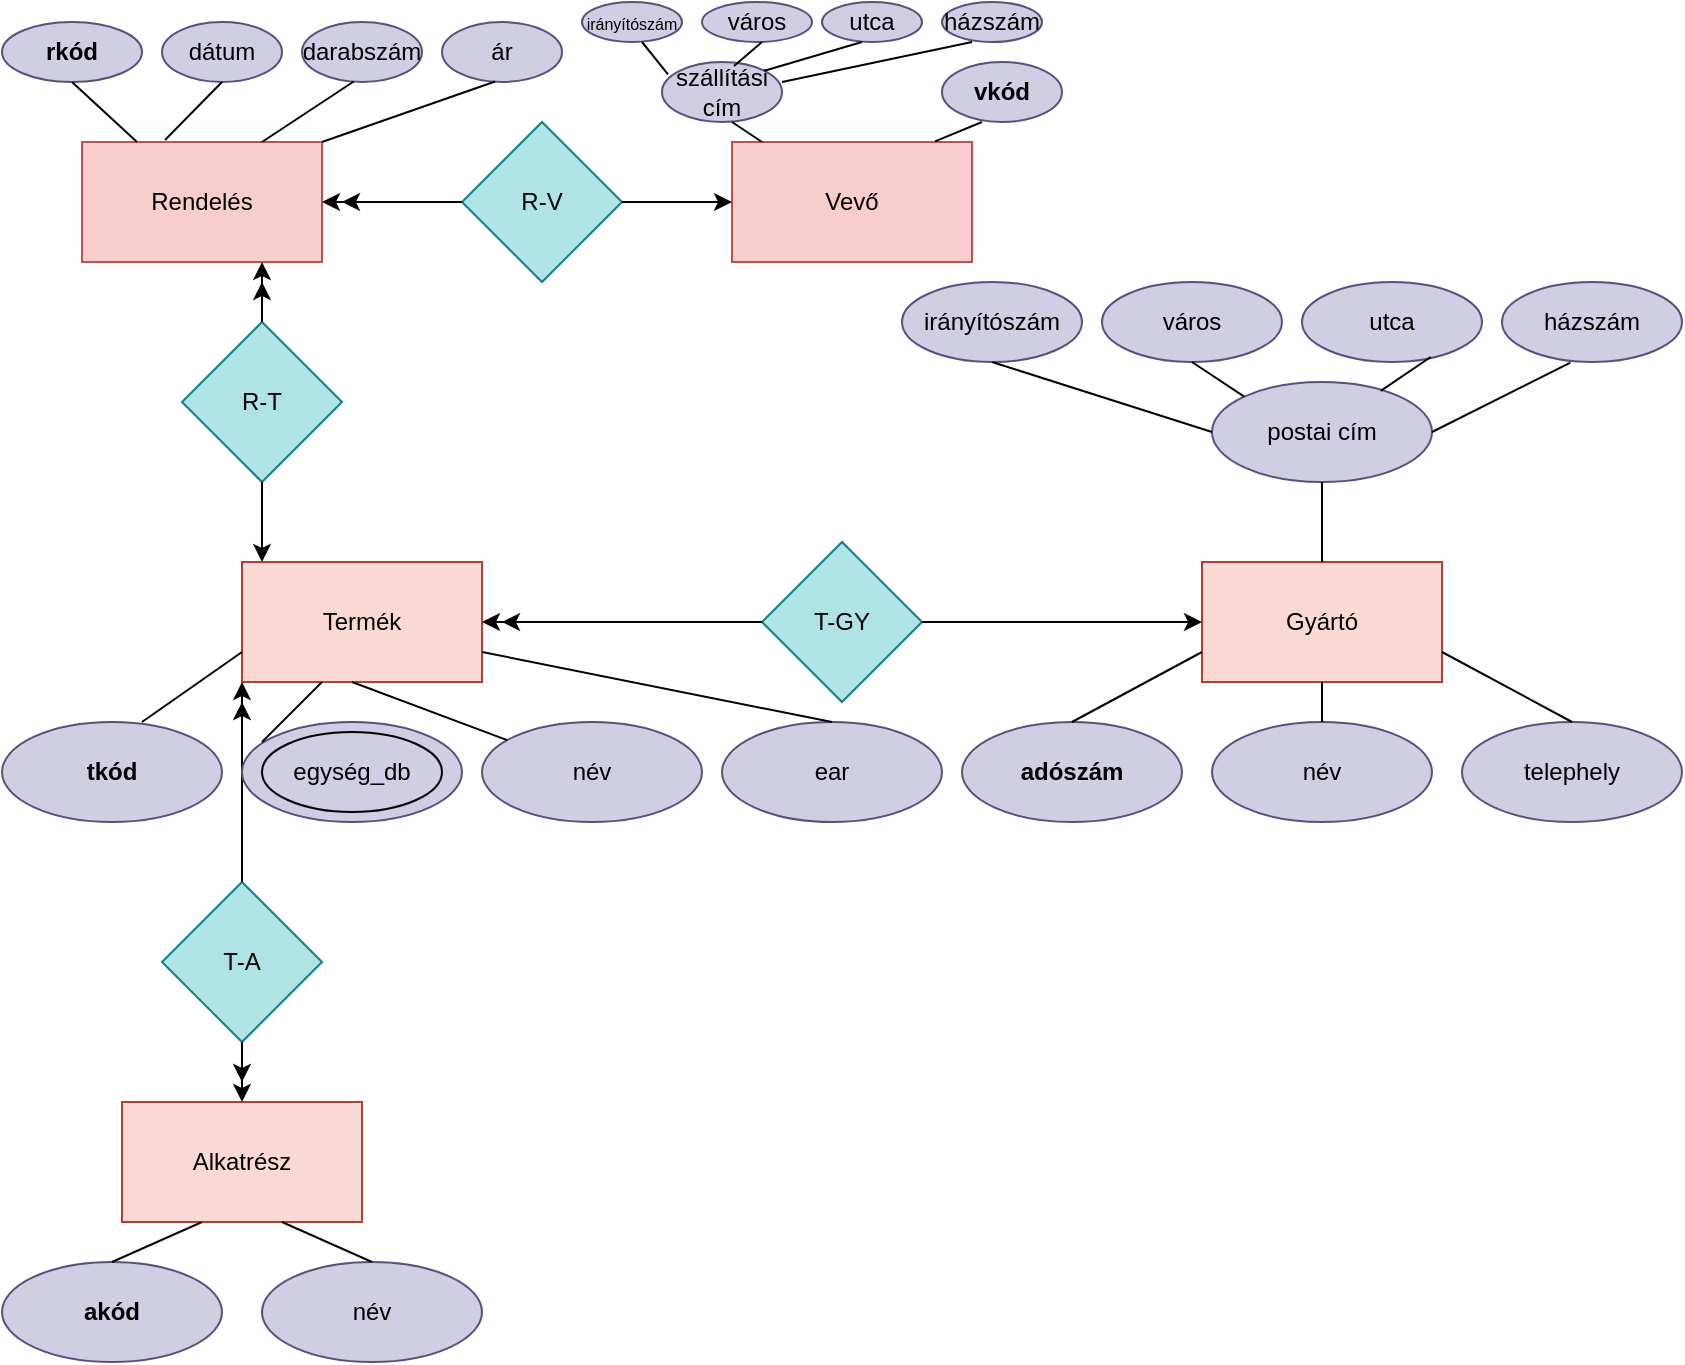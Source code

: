 <mxfile version="24.7.17">
  <diagram name="Page-1" id="mnooa0jrYi80_91jrEG3">
    <mxGraphModel dx="1088" dy="590" grid="1" gridSize="10" guides="1" tooltips="1" connect="1" arrows="1" fold="1" page="1" pageScale="1" pageWidth="850" pageHeight="1100" math="0" shadow="0">
      <root>
        <mxCell id="0" />
        <mxCell id="1" parent="0" />
        <mxCell id="AgogPdoNUcBU9XjqJ84P-1" value="Termék" style="rounded=0;whiteSpace=wrap;html=1;fillColor=#fad9d5;strokeColor=#ae4132;" parent="1" vertex="1">
          <mxGeometry x="120" y="300" width="120" height="60" as="geometry" />
        </mxCell>
        <mxCell id="AgogPdoNUcBU9XjqJ84P-2" value="Gyártó" style="rounded=0;whiteSpace=wrap;html=1;fillColor=#fad9d5;strokeColor=#ae4132;" parent="1" vertex="1">
          <mxGeometry x="600" y="300" width="120" height="60" as="geometry" />
        </mxCell>
        <mxCell id="AgogPdoNUcBU9XjqJ84P-3" value="T-GY" style="rhombus;whiteSpace=wrap;html=1;fillColor=#b0e3e6;strokeColor=#0e8088;" parent="1" vertex="1">
          <mxGeometry x="380" y="290" width="80" height="80" as="geometry" />
        </mxCell>
        <mxCell id="AgogPdoNUcBU9XjqJ84P-4" value="" style="endArrow=classic;html=1;rounded=0;exitX=1;exitY=0.5;exitDx=0;exitDy=0;entryX=0;entryY=0.5;entryDx=0;entryDy=0;" parent="1" source="AgogPdoNUcBU9XjqJ84P-3" target="AgogPdoNUcBU9XjqJ84P-2" edge="1">
          <mxGeometry width="50" height="50" relative="1" as="geometry">
            <mxPoint x="560" y="370" as="sourcePoint" />
            <mxPoint x="590" y="330" as="targetPoint" />
          </mxGeometry>
        </mxCell>
        <mxCell id="AgogPdoNUcBU9XjqJ84P-8" value="&lt;b&gt;tkód&lt;/b&gt;" style="ellipse;whiteSpace=wrap;html=1;fillColor=#d0cee2;strokeColor=#56517e;" parent="1" vertex="1">
          <mxGeometry y="380" width="110" height="50" as="geometry" />
        </mxCell>
        <mxCell id="AgogPdoNUcBU9XjqJ84P-15" value="" style="endArrow=classic;html=1;rounded=0;exitX=0;exitY=0.5;exitDx=0;exitDy=0;" parent="1" source="AgogPdoNUcBU9XjqJ84P-3" edge="1">
          <mxGeometry width="50" height="50" relative="1" as="geometry">
            <mxPoint x="250" y="370" as="sourcePoint" />
            <mxPoint x="240" y="330" as="targetPoint" />
          </mxGeometry>
        </mxCell>
        <mxCell id="AgogPdoNUcBU9XjqJ84P-16" value="" style="endArrow=classic;html=1;rounded=0;" parent="1" source="AgogPdoNUcBU9XjqJ84P-3" edge="1">
          <mxGeometry width="50" height="50" relative="1" as="geometry">
            <mxPoint x="230" y="370" as="sourcePoint" />
            <mxPoint x="250" y="330" as="targetPoint" />
          </mxGeometry>
        </mxCell>
        <mxCell id="AgogPdoNUcBU9XjqJ84P-17" value="név" style="ellipse;whiteSpace=wrap;html=1;fillColor=#d0cee2;strokeColor=#56517e;" parent="1" vertex="1">
          <mxGeometry x="240" y="380" width="110" height="50" as="geometry" />
        </mxCell>
        <mxCell id="AgogPdoNUcBU9XjqJ84P-18" value="ear" style="ellipse;whiteSpace=wrap;html=1;fillColor=#d0cee2;strokeColor=#56517e;" parent="1" vertex="1">
          <mxGeometry x="360" y="380" width="110" height="50" as="geometry" />
        </mxCell>
        <mxCell id="AgogPdoNUcBU9XjqJ84P-19" value="&lt;b&gt;adószám&lt;/b&gt;" style="ellipse;whiteSpace=wrap;html=1;fillColor=#d0cee2;strokeColor=#56517e;" parent="1" vertex="1">
          <mxGeometry x="480" y="380" width="110" height="50" as="geometry" />
        </mxCell>
        <mxCell id="AgogPdoNUcBU9XjqJ84P-20" value="név" style="ellipse;whiteSpace=wrap;html=1;fillColor=#d0cee2;strokeColor=#56517e;" parent="1" vertex="1">
          <mxGeometry x="605" y="380" width="110" height="50" as="geometry" />
        </mxCell>
        <mxCell id="AgogPdoNUcBU9XjqJ84P-21" value="telephely" style="ellipse;whiteSpace=wrap;html=1;fillColor=#d0cee2;strokeColor=#56517e;" parent="1" vertex="1">
          <mxGeometry x="730" y="380" width="110" height="50" as="geometry" />
        </mxCell>
        <mxCell id="AgogPdoNUcBU9XjqJ84P-23" value="" style="endArrow=none;html=1;rounded=0;entryX=0;entryY=0.75;entryDx=0;entryDy=0;" parent="1" target="AgogPdoNUcBU9XjqJ84P-1" edge="1">
          <mxGeometry width="50" height="50" relative="1" as="geometry">
            <mxPoint x="70" y="380" as="sourcePoint" />
            <mxPoint x="120" y="330" as="targetPoint" />
          </mxGeometry>
        </mxCell>
        <mxCell id="AgogPdoNUcBU9XjqJ84P-24" value="" style="endArrow=none;html=1;rounded=0;entryX=0.5;entryY=0;entryDx=0;entryDy=0;exitX=1;exitY=0.75;exitDx=0;exitDy=0;" parent="1" source="AgogPdoNUcBU9XjqJ84P-2" target="AgogPdoNUcBU9XjqJ84P-21" edge="1">
          <mxGeometry width="50" height="50" relative="1" as="geometry">
            <mxPoint x="720" y="330" as="sourcePoint" />
            <mxPoint x="810" y="380" as="targetPoint" />
          </mxGeometry>
        </mxCell>
        <mxCell id="AgogPdoNUcBU9XjqJ84P-25" value="" style="endArrow=none;html=1;rounded=0;exitX=0.5;exitY=0;exitDx=0;exitDy=0;entryX=0;entryY=0.75;entryDx=0;entryDy=0;" parent="1" source="AgogPdoNUcBU9XjqJ84P-19" target="AgogPdoNUcBU9XjqJ84P-2" edge="1">
          <mxGeometry width="50" height="50" relative="1" as="geometry">
            <mxPoint x="550" y="400" as="sourcePoint" />
            <mxPoint x="600" y="350" as="targetPoint" />
          </mxGeometry>
        </mxCell>
        <mxCell id="AgogPdoNUcBU9XjqJ84P-26" value="" style="endArrow=none;html=1;rounded=0;exitX=0.5;exitY=0;exitDx=0;exitDy=0;entryX=1;entryY=0.75;entryDx=0;entryDy=0;" parent="1" source="AgogPdoNUcBU9XjqJ84P-18" target="AgogPdoNUcBU9XjqJ84P-1" edge="1">
          <mxGeometry width="50" height="50" relative="1" as="geometry">
            <mxPoint x="210" y="400" as="sourcePoint" />
            <mxPoint x="260" y="350" as="targetPoint" />
          </mxGeometry>
        </mxCell>
        <mxCell id="AgogPdoNUcBU9XjqJ84P-27" value="" style="endArrow=none;html=1;rounded=0;" parent="1" source="AgogPdoNUcBU9XjqJ84P-17" edge="1">
          <mxGeometry width="50" height="50" relative="1" as="geometry">
            <mxPoint x="130" y="410" as="sourcePoint" />
            <mxPoint x="175" y="360" as="targetPoint" />
          </mxGeometry>
        </mxCell>
        <mxCell id="AgogPdoNUcBU9XjqJ84P-29" value="" style="endArrow=none;html=1;rounded=0;entryX=0.5;entryY=1;entryDx=0;entryDy=0;" parent="1" source="AgogPdoNUcBU9XjqJ84P-20" target="AgogPdoNUcBU9XjqJ84P-2" edge="1">
          <mxGeometry width="50" height="50" relative="1" as="geometry">
            <mxPoint x="620" y="410" as="sourcePoint" />
            <mxPoint x="670" y="360" as="targetPoint" />
          </mxGeometry>
        </mxCell>
        <mxCell id="AgogPdoNUcBU9XjqJ84P-32" value="postai cím" style="ellipse;whiteSpace=wrap;html=1;fillColor=#d0cee2;strokeColor=#56517e;" parent="1" vertex="1">
          <mxGeometry x="605" y="210" width="110" height="50" as="geometry" />
        </mxCell>
        <mxCell id="AgogPdoNUcBU9XjqJ84P-35" value="irányítószám" style="ellipse;whiteSpace=wrap;html=1;fillColor=#d0cee2;strokeColor=#56517e;" parent="1" vertex="1">
          <mxGeometry x="450" y="160" width="90" height="40" as="geometry" />
        </mxCell>
        <mxCell id="AgogPdoNUcBU9XjqJ84P-36" value="város" style="ellipse;whiteSpace=wrap;html=1;fillColor=#d0cee2;strokeColor=#56517e;" parent="1" vertex="1">
          <mxGeometry x="550" y="160" width="90" height="40" as="geometry" />
        </mxCell>
        <mxCell id="AgogPdoNUcBU9XjqJ84P-37" value="utca" style="ellipse;whiteSpace=wrap;html=1;fillColor=#d0cee2;strokeColor=#56517e;" parent="1" vertex="1">
          <mxGeometry x="650" y="160" width="90" height="40" as="geometry" />
        </mxCell>
        <mxCell id="AgogPdoNUcBU9XjqJ84P-38" value="házszám" style="ellipse;whiteSpace=wrap;html=1;fillColor=#d0cee2;strokeColor=#56517e;" parent="1" vertex="1">
          <mxGeometry x="750" y="160" width="90" height="40" as="geometry" />
        </mxCell>
        <mxCell id="AgogPdoNUcBU9XjqJ84P-39" value="" style="endArrow=none;html=1;rounded=0;exitX=0.5;exitY=1;exitDx=0;exitDy=0;entryX=0;entryY=0.5;entryDx=0;entryDy=0;" parent="1" source="AgogPdoNUcBU9XjqJ84P-35" target="AgogPdoNUcBU9XjqJ84P-32" edge="1">
          <mxGeometry width="50" height="50" relative="1" as="geometry">
            <mxPoint x="555" y="280" as="sourcePoint" />
            <mxPoint x="605" y="230" as="targetPoint" />
          </mxGeometry>
        </mxCell>
        <mxCell id="AgogPdoNUcBU9XjqJ84P-40" value="" style="endArrow=none;html=1;rounded=0;entryX=0.5;entryY=1;entryDx=0;entryDy=0;exitX=0;exitY=0;exitDx=0;exitDy=0;" parent="1" source="AgogPdoNUcBU9XjqJ84P-32" target="AgogPdoNUcBU9XjqJ84P-36" edge="1">
          <mxGeometry width="50" height="50" relative="1" as="geometry">
            <mxPoint x="637" y="210" as="sourcePoint" />
            <mxPoint x="680" y="180" as="targetPoint" />
          </mxGeometry>
        </mxCell>
        <mxCell id="AgogPdoNUcBU9XjqJ84P-41" value="" style="endArrow=none;html=1;rounded=0;exitX=0.767;exitY=0.088;exitDx=0;exitDy=0;exitPerimeter=0;entryX=0.715;entryY=0.938;entryDx=0;entryDy=0;entryPerimeter=0;" parent="1" source="AgogPdoNUcBU9XjqJ84P-32" target="AgogPdoNUcBU9XjqJ84P-37" edge="1">
          <mxGeometry width="50" height="50" relative="1" as="geometry">
            <mxPoint x="630" y="230" as="sourcePoint" />
            <mxPoint x="716" y="199" as="targetPoint" />
          </mxGeometry>
        </mxCell>
        <mxCell id="AgogPdoNUcBU9XjqJ84P-42" value="" style="endArrow=none;html=1;rounded=0;exitX=1;exitY=0.5;exitDx=0;exitDy=0;entryX=0.38;entryY=1.009;entryDx=0;entryDy=0;entryPerimeter=0;" parent="1" source="AgogPdoNUcBU9XjqJ84P-32" target="AgogPdoNUcBU9XjqJ84P-38" edge="1">
          <mxGeometry width="50" height="50" relative="1" as="geometry">
            <mxPoint x="690" y="280" as="sourcePoint" />
            <mxPoint x="740" y="230" as="targetPoint" />
          </mxGeometry>
        </mxCell>
        <mxCell id="AgogPdoNUcBU9XjqJ84P-44" value="" style="endArrow=none;html=1;rounded=0;exitX=0.5;exitY=0;exitDx=0;exitDy=0;" parent="1" source="AgogPdoNUcBU9XjqJ84P-2" edge="1">
          <mxGeometry width="50" height="50" relative="1" as="geometry">
            <mxPoint x="610" y="310" as="sourcePoint" />
            <mxPoint x="660" y="260" as="targetPoint" />
          </mxGeometry>
        </mxCell>
        <mxCell id="AgogPdoNUcBU9XjqJ84P-45" value="Alkatrész" style="rounded=0;whiteSpace=wrap;html=1;fillColor=#fad9d5;strokeColor=#ae4132;" parent="1" vertex="1">
          <mxGeometry x="60" y="570" width="120" height="60" as="geometry" />
        </mxCell>
        <mxCell id="AgogPdoNUcBU9XjqJ84P-47" style="edgeStyle=orthogonalEdgeStyle;rounded=0;orthogonalLoop=1;jettySize=auto;html=1;entryX=0;entryY=1;entryDx=0;entryDy=0;" parent="1" source="AgogPdoNUcBU9XjqJ84P-46" target="AgogPdoNUcBU9XjqJ84P-1" edge="1">
          <mxGeometry relative="1" as="geometry" />
        </mxCell>
        <mxCell id="AgogPdoNUcBU9XjqJ84P-46" value="T-A" style="rhombus;whiteSpace=wrap;html=1;fillColor=#b0e3e6;strokeColor=#0e8088;" parent="1" vertex="1">
          <mxGeometry x="80" y="460" width="80" height="80" as="geometry" />
        </mxCell>
        <mxCell id="AgogPdoNUcBU9XjqJ84P-48" value="" style="endArrow=classic;html=1;rounded=0;" parent="1" edge="1">
          <mxGeometry width="50" height="50" relative="1" as="geometry">
            <mxPoint x="120" y="460" as="sourcePoint" />
            <mxPoint x="120" y="370" as="targetPoint" />
          </mxGeometry>
        </mxCell>
        <mxCell id="AgogPdoNUcBU9XjqJ84P-49" value="" style="endArrow=classic;html=1;rounded=0;" parent="1" edge="1">
          <mxGeometry width="50" height="50" relative="1" as="geometry">
            <mxPoint x="120" y="540" as="sourcePoint" />
            <mxPoint x="120" y="570" as="targetPoint" />
          </mxGeometry>
        </mxCell>
        <mxCell id="AgogPdoNUcBU9XjqJ84P-50" value="" style="endArrow=classic;html=1;rounded=0;" parent="1" edge="1">
          <mxGeometry width="50" height="50" relative="1" as="geometry">
            <mxPoint x="120" y="540" as="sourcePoint" />
            <mxPoint x="120" y="560" as="targetPoint" />
          </mxGeometry>
        </mxCell>
        <mxCell id="AgogPdoNUcBU9XjqJ84P-52" value="név" style="ellipse;whiteSpace=wrap;html=1;fillColor=#d0cee2;strokeColor=#56517e;" parent="1" vertex="1">
          <mxGeometry x="130" y="650" width="110" height="50" as="geometry" />
        </mxCell>
        <mxCell id="AgogPdoNUcBU9XjqJ84P-53" value="akód" style="ellipse;whiteSpace=wrap;html=1;fillColor=#d0cee2;strokeColor=#56517e;fontStyle=1" parent="1" vertex="1">
          <mxGeometry y="650" width="110" height="50" as="geometry" />
        </mxCell>
        <mxCell id="AgogPdoNUcBU9XjqJ84P-54" value="egység_db" style="ellipse;whiteSpace=wrap;html=1;fillColor=#d0cee2;strokeColor=#56517e;perimeterSpacing=0;" parent="1" vertex="1">
          <mxGeometry x="120" y="380" width="110" height="50" as="geometry" />
        </mxCell>
        <mxCell id="AgogPdoNUcBU9XjqJ84P-56" value="" style="ellipse;whiteSpace=wrap;html=1;fillColor=none;" parent="1" vertex="1">
          <mxGeometry x="130" y="385" width="90" height="40" as="geometry" />
        </mxCell>
        <mxCell id="AgogPdoNUcBU9XjqJ84P-59" value="" style="endArrow=none;html=1;rounded=0;entryX=0.5;entryY=0;entryDx=0;entryDy=0;" parent="1" target="AgogPdoNUcBU9XjqJ84P-52" edge="1">
          <mxGeometry width="50" height="50" relative="1" as="geometry">
            <mxPoint x="140" y="630" as="sourcePoint" />
            <mxPoint x="190" y="580" as="targetPoint" />
          </mxGeometry>
        </mxCell>
        <mxCell id="AgogPdoNUcBU9XjqJ84P-60" value="" style="endArrow=none;html=1;rounded=0;exitX=0.5;exitY=0;exitDx=0;exitDy=0;" parent="1" source="AgogPdoNUcBU9XjqJ84P-53" edge="1">
          <mxGeometry width="50" height="50" relative="1" as="geometry">
            <mxPoint x="50" y="680" as="sourcePoint" />
            <mxPoint x="100" y="630" as="targetPoint" />
          </mxGeometry>
        </mxCell>
        <mxCell id="iXlLQgXAy7ZvCkTimUfX-2" value="" style="endArrow=none;html=1;rounded=0;" edge="1" parent="1">
          <mxGeometry width="50" height="50" relative="1" as="geometry">
            <mxPoint x="130" y="390" as="sourcePoint" />
            <mxPoint x="160" y="360" as="targetPoint" />
          </mxGeometry>
        </mxCell>
        <mxCell id="iXlLQgXAy7ZvCkTimUfX-3" value="Rendelés" style="rounded=0;whiteSpace=wrap;html=1;fillColor=#f8cecc;strokeColor=#b85450;" vertex="1" parent="1">
          <mxGeometry x="40" y="90" width="120" height="60" as="geometry" />
        </mxCell>
        <mxCell id="iXlLQgXAy7ZvCkTimUfX-4" value="Vevő" style="rounded=0;whiteSpace=wrap;html=1;fillColor=#f8cecc;strokeColor=#b85450;" vertex="1" parent="1">
          <mxGeometry x="365" y="90" width="120" height="60" as="geometry" />
        </mxCell>
        <mxCell id="iXlLQgXAy7ZvCkTimUfX-6" value="&lt;b&gt;rkód&lt;/b&gt;" style="ellipse;whiteSpace=wrap;html=1;fillColor=#d0cee2;strokeColor=#56517e;" vertex="1" parent="1">
          <mxGeometry y="30" width="70" height="30" as="geometry" />
        </mxCell>
        <mxCell id="iXlLQgXAy7ZvCkTimUfX-9" value="dátum" style="ellipse;whiteSpace=wrap;html=1;fillColor=#d0cee2;strokeColor=#56517e;" vertex="1" parent="1">
          <mxGeometry x="80" y="30" width="60" height="30" as="geometry" />
        </mxCell>
        <mxCell id="iXlLQgXAy7ZvCkTimUfX-10" value="darabszám" style="ellipse;whiteSpace=wrap;html=1;fillColor=#d0cee2;strokeColor=#56517e;" vertex="1" parent="1">
          <mxGeometry x="150" y="30" width="60" height="30" as="geometry" />
        </mxCell>
        <mxCell id="iXlLQgXAy7ZvCkTimUfX-11" value="ár" style="ellipse;whiteSpace=wrap;html=1;fillColor=#d0cee2;strokeColor=#56517e;" vertex="1" parent="1">
          <mxGeometry x="220" y="30" width="60" height="30" as="geometry" />
        </mxCell>
        <mxCell id="iXlLQgXAy7ZvCkTimUfX-12" value="" style="endArrow=none;html=1;rounded=0;entryX=0.5;entryY=1;entryDx=0;entryDy=0;" edge="1" parent="1" source="iXlLQgXAy7ZvCkTimUfX-3" target="iXlLQgXAy7ZvCkTimUfX-6">
          <mxGeometry width="50" height="50" relative="1" as="geometry">
            <mxPoint y="110" as="sourcePoint" />
            <mxPoint x="50" y="60" as="targetPoint" />
          </mxGeometry>
        </mxCell>
        <mxCell id="iXlLQgXAy7ZvCkTimUfX-13" value="" style="endArrow=none;html=1;rounded=0;exitX=0.346;exitY=-0.017;exitDx=0;exitDy=0;exitPerimeter=0;entryX=0.5;entryY=1;entryDx=0;entryDy=0;" edge="1" parent="1" source="iXlLQgXAy7ZvCkTimUfX-3" target="iXlLQgXAy7ZvCkTimUfX-9">
          <mxGeometry width="50" height="50" relative="1" as="geometry">
            <mxPoint x="60" y="70" as="sourcePoint" />
            <mxPoint x="125" y="60" as="targetPoint" />
          </mxGeometry>
        </mxCell>
        <mxCell id="iXlLQgXAy7ZvCkTimUfX-14" value="" style="endArrow=none;html=1;rounded=0;exitX=0.75;exitY=0;exitDx=0;exitDy=0;entryX=0.431;entryY=0.991;entryDx=0;entryDy=0;entryPerimeter=0;" edge="1" parent="1" source="iXlLQgXAy7ZvCkTimUfX-3" target="iXlLQgXAy7ZvCkTimUfX-10">
          <mxGeometry width="50" height="50" relative="1" as="geometry">
            <mxPoint x="155" y="110" as="sourcePoint" />
            <mxPoint x="176" y="49" as="targetPoint" />
          </mxGeometry>
        </mxCell>
        <mxCell id="iXlLQgXAy7ZvCkTimUfX-15" value="" style="endArrow=none;html=1;rounded=0;exitX=1;exitY=0;exitDx=0;exitDy=0;entryX=0.443;entryY=0.991;entryDx=0;entryDy=0;entryPerimeter=0;" edge="1" parent="1" source="iXlLQgXAy7ZvCkTimUfX-3" target="iXlLQgXAy7ZvCkTimUfX-11">
          <mxGeometry width="50" height="50" relative="1" as="geometry">
            <mxPoint x="200" y="100" as="sourcePoint" />
            <mxPoint x="250" y="50" as="targetPoint" />
          </mxGeometry>
        </mxCell>
        <mxCell id="iXlLQgXAy7ZvCkTimUfX-17" value="R-T" style="rhombus;whiteSpace=wrap;html=1;fillColor=#b0e3e6;strokeColor=#0e8088;" vertex="1" parent="1">
          <mxGeometry x="90" y="180" width="80" height="80" as="geometry" />
        </mxCell>
        <mxCell id="iXlLQgXAy7ZvCkTimUfX-18" value="" style="endArrow=classic;html=1;rounded=0;exitX=0.5;exitY=0;exitDx=0;exitDy=0;" edge="1" parent="1" source="iXlLQgXAy7ZvCkTimUfX-17">
          <mxGeometry width="50" height="50" relative="1" as="geometry">
            <mxPoint x="80" y="180" as="sourcePoint" />
            <mxPoint x="130" y="150" as="targetPoint" />
            <Array as="points">
              <mxPoint x="130" y="150" />
            </Array>
          </mxGeometry>
        </mxCell>
        <mxCell id="iXlLQgXAy7ZvCkTimUfX-19" value="" style="endArrow=classic;html=1;rounded=0;" edge="1" parent="1">
          <mxGeometry width="50" height="50" relative="1" as="geometry">
            <mxPoint x="130" y="260" as="sourcePoint" />
            <mxPoint x="130" y="300" as="targetPoint" />
          </mxGeometry>
        </mxCell>
        <mxCell id="iXlLQgXAy7ZvCkTimUfX-20" value="" style="endArrow=classic;html=1;rounded=0;exitX=0.5;exitY=0;exitDx=0;exitDy=0;" edge="1" parent="1">
          <mxGeometry width="50" height="50" relative="1" as="geometry">
            <mxPoint x="130" y="180" as="sourcePoint" />
            <mxPoint x="130" y="160" as="targetPoint" />
            <Array as="points">
              <mxPoint x="130" y="170" />
            </Array>
          </mxGeometry>
        </mxCell>
        <mxCell id="iXlLQgXAy7ZvCkTimUfX-21" value="R-V" style="rhombus;whiteSpace=wrap;html=1;fillColor=#b0e3e6;strokeColor=#0e8088;" vertex="1" parent="1">
          <mxGeometry x="230" y="80" width="80" height="80" as="geometry" />
        </mxCell>
        <mxCell id="iXlLQgXAy7ZvCkTimUfX-22" value="" style="endArrow=classic;html=1;rounded=0;exitX=1;exitY=0.5;exitDx=0;exitDy=0;entryX=0;entryY=0.5;entryDx=0;entryDy=0;" edge="1" parent="1" source="iXlLQgXAy7ZvCkTimUfX-21" target="iXlLQgXAy7ZvCkTimUfX-4">
          <mxGeometry width="50" height="50" relative="1" as="geometry">
            <mxPoint x="315" y="150" as="sourcePoint" />
            <mxPoint x="365" y="100" as="targetPoint" />
          </mxGeometry>
        </mxCell>
        <mxCell id="iXlLQgXAy7ZvCkTimUfX-23" value="" style="endArrow=classic;html=1;rounded=0;entryX=1;entryY=0.5;entryDx=0;entryDy=0;exitX=0;exitY=0.5;exitDx=0;exitDy=0;" edge="1" parent="1" source="iXlLQgXAy7ZvCkTimUfX-21" target="iXlLQgXAy7ZvCkTimUfX-3">
          <mxGeometry width="50" height="50" relative="1" as="geometry">
            <mxPoint x="230" y="100" as="sourcePoint" />
            <mxPoint x="280" y="50" as="targetPoint" />
          </mxGeometry>
        </mxCell>
        <mxCell id="iXlLQgXAy7ZvCkTimUfX-24" value="" style="endArrow=classic;html=1;rounded=0;exitX=0;exitY=0.5;exitDx=0;exitDy=0;" edge="1" parent="1" source="iXlLQgXAy7ZvCkTimUfX-21">
          <mxGeometry width="50" height="50" relative="1" as="geometry">
            <mxPoint x="230" y="100" as="sourcePoint" />
            <mxPoint x="170" y="120" as="targetPoint" />
          </mxGeometry>
        </mxCell>
        <mxCell id="iXlLQgXAy7ZvCkTimUfX-26" value="&lt;font style=&quot;font-size: 8px;&quot;&gt;irányítószám&lt;/font&gt;" style="ellipse;whiteSpace=wrap;html=1;fillColor=#d0cee2;strokeColor=#56517e;" vertex="1" parent="1">
          <mxGeometry x="290" y="20" width="50" height="20" as="geometry" />
        </mxCell>
        <mxCell id="iXlLQgXAy7ZvCkTimUfX-27" value="szállítási cím" style="ellipse;whiteSpace=wrap;html=1;fillColor=#d0cee2;strokeColor=#56517e;" vertex="1" parent="1">
          <mxGeometry x="330" y="50" width="60" height="30" as="geometry" />
        </mxCell>
        <mxCell id="iXlLQgXAy7ZvCkTimUfX-28" value="város" style="ellipse;whiteSpace=wrap;html=1;fillColor=#d0cee2;strokeColor=#56517e;" vertex="1" parent="1">
          <mxGeometry x="350" y="20" width="55" height="20" as="geometry" />
        </mxCell>
        <mxCell id="iXlLQgXAy7ZvCkTimUfX-31" value="utca" style="ellipse;whiteSpace=wrap;html=1;fillColor=#d0cee2;strokeColor=#56517e;" vertex="1" parent="1">
          <mxGeometry x="410" y="20" width="50" height="20" as="geometry" />
        </mxCell>
        <mxCell id="iXlLQgXAy7ZvCkTimUfX-32" value="házszám" style="ellipse;whiteSpace=wrap;html=1;fillColor=#d0cee2;strokeColor=#56517e;" vertex="1" parent="1">
          <mxGeometry x="470" y="20" width="50" height="20" as="geometry" />
        </mxCell>
        <mxCell id="iXlLQgXAy7ZvCkTimUfX-33" value="" style="endArrow=none;html=1;rounded=0;exitX=0.05;exitY=0.205;exitDx=0;exitDy=0;exitPerimeter=0;" edge="1" parent="1" source="iXlLQgXAy7ZvCkTimUfX-27">
          <mxGeometry width="50" height="50" relative="1" as="geometry">
            <mxPoint x="270" y="90" as="sourcePoint" />
            <mxPoint x="320" y="40" as="targetPoint" />
          </mxGeometry>
        </mxCell>
        <mxCell id="iXlLQgXAy7ZvCkTimUfX-34" value="" style="endArrow=none;html=1;rounded=0;" edge="1" parent="1">
          <mxGeometry width="50" height="50" relative="1" as="geometry">
            <mxPoint x="366" y="52" as="sourcePoint" />
            <mxPoint x="380" y="40" as="targetPoint" />
          </mxGeometry>
        </mxCell>
        <mxCell id="iXlLQgXAy7ZvCkTimUfX-35" value="" style="endArrow=none;html=1;rounded=0;exitX=1;exitY=0;exitDx=0;exitDy=0;" edge="1" parent="1" source="iXlLQgXAy7ZvCkTimUfX-27">
          <mxGeometry width="50" height="50" relative="1" as="geometry">
            <mxPoint x="380" y="90" as="sourcePoint" />
            <mxPoint x="430" y="40" as="targetPoint" />
          </mxGeometry>
        </mxCell>
        <mxCell id="iXlLQgXAy7ZvCkTimUfX-36" value="" style="endArrow=none;html=1;rounded=0;" edge="1" parent="1">
          <mxGeometry width="50" height="50" relative="1" as="geometry">
            <mxPoint x="390" y="60" as="sourcePoint" />
            <mxPoint x="485" y="40" as="targetPoint" />
          </mxGeometry>
        </mxCell>
        <mxCell id="iXlLQgXAy7ZvCkTimUfX-37" value="" style="endArrow=none;html=1;rounded=0;" edge="1" parent="1" source="iXlLQgXAy7ZvCkTimUfX-4">
          <mxGeometry width="50" height="50" relative="1" as="geometry">
            <mxPoint x="315" y="130" as="sourcePoint" />
            <mxPoint x="365" y="80" as="targetPoint" />
          </mxGeometry>
        </mxCell>
        <mxCell id="iXlLQgXAy7ZvCkTimUfX-39" value="&lt;b&gt;vkód&lt;/b&gt;" style="ellipse;whiteSpace=wrap;html=1;fillColor=#d0cee2;strokeColor=#56517e;" vertex="1" parent="1">
          <mxGeometry x="470" y="50" width="60" height="30" as="geometry" />
        </mxCell>
        <mxCell id="iXlLQgXAy7ZvCkTimUfX-40" value="" style="endArrow=none;html=1;rounded=0;exitX=0.846;exitY=-0.005;exitDx=0;exitDy=0;exitPerimeter=0;" edge="1" parent="1" source="iXlLQgXAy7ZvCkTimUfX-4">
          <mxGeometry width="50" height="50" relative="1" as="geometry">
            <mxPoint x="440" y="130" as="sourcePoint" />
            <mxPoint x="490" y="80" as="targetPoint" />
          </mxGeometry>
        </mxCell>
      </root>
    </mxGraphModel>
  </diagram>
</mxfile>
